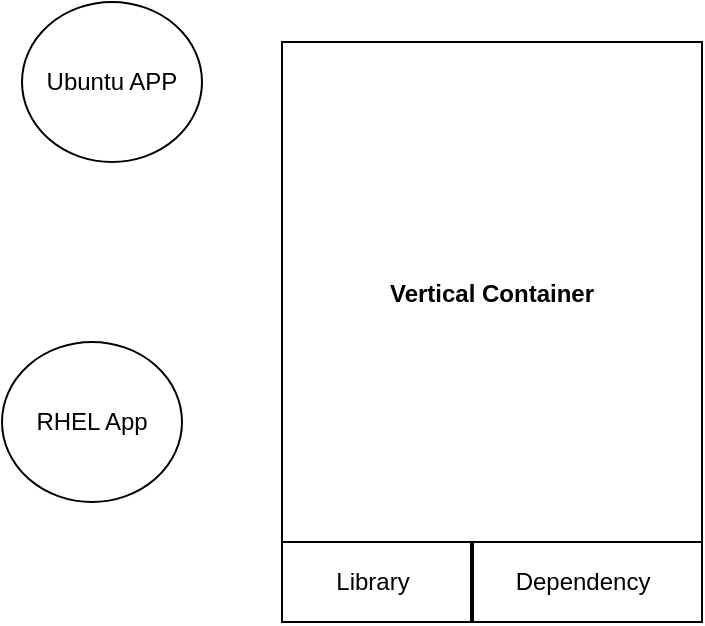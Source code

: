 <mxfile version="14.7.3" type="github">
  <diagram id="4s4dy5zTYV2nVkHfsZdx" name="Page-1">
    <mxGraphModel dx="782" dy="468" grid="1" gridSize="10" guides="1" tooltips="1" connect="1" arrows="1" fold="1" page="1" pageScale="1" pageWidth="850" pageHeight="1100" math="0" shadow="0">
      <root>
        <mxCell id="0" />
        <mxCell id="1" parent="0" />
        <mxCell id="bx7U45b8-NqOWbFdBG4M-2" value="Vertical Container" style="swimlane;startSize=250;" vertex="1" parent="1">
          <mxGeometry x="340" y="50" width="210" height="290" as="geometry" />
        </mxCell>
        <mxCell id="bx7U45b8-NqOWbFdBG4M-4" value="Library" style="text;html=1;align=center;verticalAlign=middle;resizable=0;points=[];autosize=1;strokeColor=none;" vertex="1" parent="bx7U45b8-NqOWbFdBG4M-2">
          <mxGeometry x="20" y="260" width="50" height="20" as="geometry" />
        </mxCell>
        <mxCell id="bx7U45b8-NqOWbFdBG4M-5" value="Dependency" style="text;html=1;align=center;verticalAlign=middle;resizable=0;points=[];autosize=1;strokeColor=none;" vertex="1" parent="bx7U45b8-NqOWbFdBG4M-2">
          <mxGeometry x="110" y="260" width="80" height="20" as="geometry" />
        </mxCell>
        <mxCell id="bx7U45b8-NqOWbFdBG4M-3" value="" style="line;strokeWidth=2;direction=south;html=1;" vertex="1" parent="1">
          <mxGeometry x="430" y="300" width="10" height="40" as="geometry" />
        </mxCell>
        <mxCell id="bx7U45b8-NqOWbFdBG4M-6" value="Ubuntu APP" style="ellipse;whiteSpace=wrap;html=1;" vertex="1" parent="1">
          <mxGeometry x="210" y="30" width="90" height="80" as="geometry" />
        </mxCell>
        <mxCell id="bx7U45b8-NqOWbFdBG4M-7" value="RHEL App" style="ellipse;whiteSpace=wrap;html=1;" vertex="1" parent="1">
          <mxGeometry x="200" y="200" width="90" height="80" as="geometry" />
        </mxCell>
      </root>
    </mxGraphModel>
  </diagram>
</mxfile>
